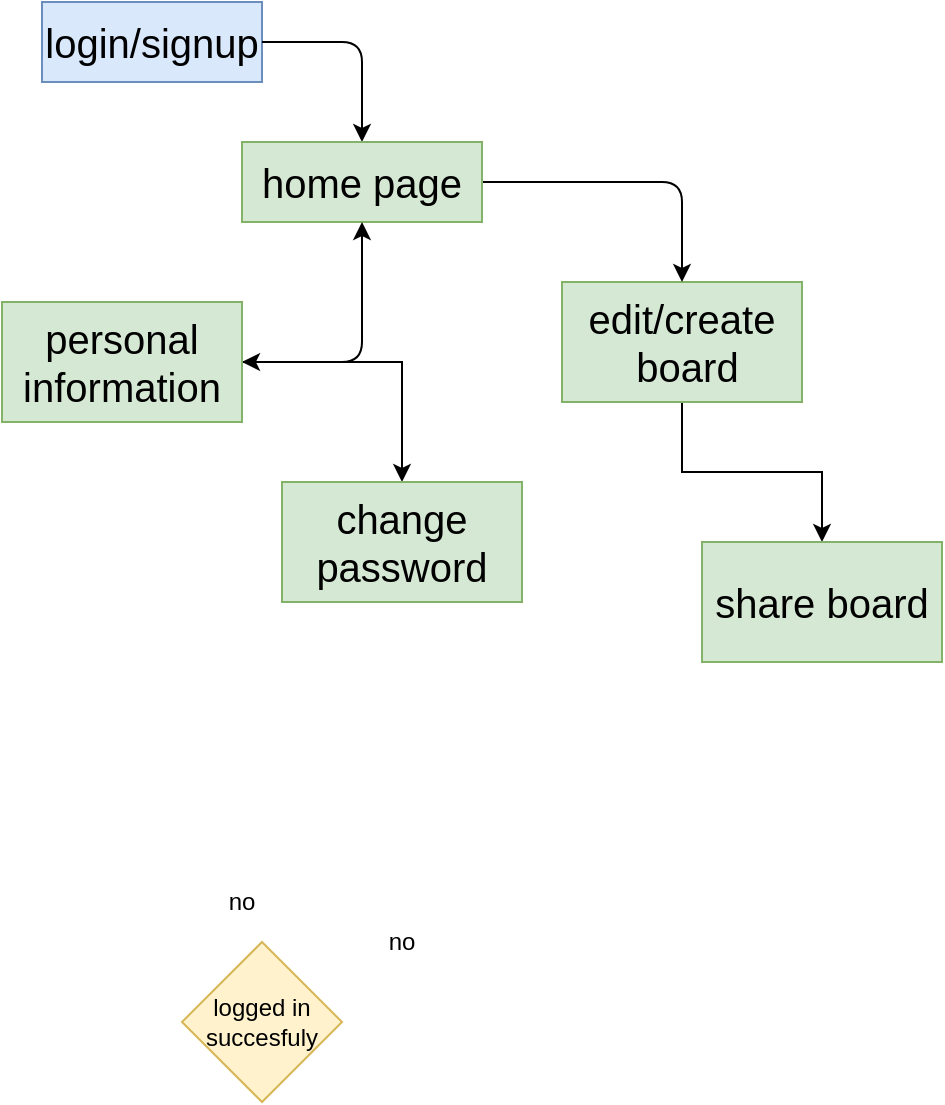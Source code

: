 <mxfile version="11.2.3" type="device" pages="1"><diagram id="BLXsd5ikUo8q3QRTtD0J" name="Page-1"><mxGraphModel dx="1209" dy="652" grid="1" gridSize="10" guides="1" tooltips="1" connect="1" arrows="1" fold="1" page="1" pageScale="1" pageWidth="827" pageHeight="1169" math="0" shadow="0"><root><mxCell id="0"/><mxCell id="1" parent="0"/><mxCell id="OQxGU3OBMRUPPfbKRCsa-1" value="&lt;font style=&quot;font-size: 20px&quot;&gt;login/signup&lt;/font&gt;" style="rounded=0;whiteSpace=wrap;html=1;fillColor=#dae8fc;strokeColor=#6c8ebf;" vertex="1" parent="1"><mxGeometry x="50" y="50" width="110" height="40" as="geometry"/></mxCell><mxCell id="OQxGU3OBMRUPPfbKRCsa-3" value="" style="endArrow=classic;html=1;exitX=1;exitY=0.5;exitDx=0;exitDy=0;entryX=0.5;entryY=0;entryDx=0;entryDy=0;" edge="1" parent="1" source="OQxGU3OBMRUPPfbKRCsa-1" target="OQxGU3OBMRUPPfbKRCsa-6"><mxGeometry width="50" height="50" relative="1" as="geometry"><mxPoint x="170" y="100" as="sourcePoint"/><mxPoint x="210" y="120" as="targetPoint"/><Array as="points"><mxPoint x="210" y="70"/></Array></mxGeometry></mxCell><mxCell id="OQxGU3OBMRUPPfbKRCsa-17" value="" style="edgeStyle=orthogonalEdgeStyle;rounded=0;orthogonalLoop=1;jettySize=auto;html=1;" edge="1" parent="1" source="OQxGU3OBMRUPPfbKRCsa-4" target="OQxGU3OBMRUPPfbKRCsa-16"><mxGeometry relative="1" as="geometry"/></mxCell><mxCell id="OQxGU3OBMRUPPfbKRCsa-4" value="&lt;span style=&quot;font-size: 20px&quot;&gt;edit/create&lt;br&gt;&amp;nbsp;board&lt;/span&gt;" style="rounded=0;whiteSpace=wrap;html=1;fillColor=#d5e8d4;strokeColor=#82b366;" vertex="1" parent="1"><mxGeometry x="310" y="190" width="120" height="60" as="geometry"/></mxCell><mxCell id="OQxGU3OBMRUPPfbKRCsa-16" value="&lt;span style=&quot;font-size: 20px&quot;&gt;share board&lt;/span&gt;" style="rounded=0;whiteSpace=wrap;html=1;fillColor=#d5e8d4;strokeColor=#82b366;" vertex="1" parent="1"><mxGeometry x="380" y="320" width="120" height="60" as="geometry"/></mxCell><mxCell id="OQxGU3OBMRUPPfbKRCsa-5" value="" style="endArrow=classic;html=1;exitX=1;exitY=0.5;exitDx=0;exitDy=0;entryX=0.5;entryY=0;entryDx=0;entryDy=0;" edge="1" parent="1" source="OQxGU3OBMRUPPfbKRCsa-6" target="OQxGU3OBMRUPPfbKRCsa-4"><mxGeometry width="50" height="50" relative="1" as="geometry"><mxPoint x="270" y="160" as="sourcePoint"/><mxPoint x="380" y="190" as="targetPoint"/><Array as="points"><mxPoint x="370" y="140"/></Array></mxGeometry></mxCell><mxCell id="OQxGU3OBMRUPPfbKRCsa-6" value="&lt;font style=&quot;font-size: 20px&quot;&gt;home page&lt;/font&gt;" style="rounded=0;whiteSpace=wrap;html=1;fillColor=#d5e8d4;strokeColor=#82b366;" vertex="1" parent="1"><mxGeometry x="150" y="120" width="120" height="40" as="geometry"/></mxCell><mxCell id="OQxGU3OBMRUPPfbKRCsa-7" value="logged in succesfuly" style="rhombus;whiteSpace=wrap;html=1;fillColor=#fff2cc;strokeColor=#d6b656;" vertex="1" parent="1"><mxGeometry x="120" y="520" width="80" height="80" as="geometry"/></mxCell><mxCell id="OQxGU3OBMRUPPfbKRCsa-9" value="no" style="text;html=1;strokeColor=none;fillColor=none;align=center;verticalAlign=middle;whiteSpace=wrap;rounded=0;" vertex="1" parent="1"><mxGeometry x="130" y="490" width="40" height="20" as="geometry"/></mxCell><mxCell id="OQxGU3OBMRUPPfbKRCsa-10" value="no" style="text;html=1;strokeColor=none;fillColor=none;align=center;verticalAlign=middle;whiteSpace=wrap;rounded=0;" vertex="1" parent="1"><mxGeometry x="210" y="510" width="40" height="20" as="geometry"/></mxCell><mxCell id="OQxGU3OBMRUPPfbKRCsa-11" value="" style="endArrow=classic;startArrow=classic;html=1;entryX=0.5;entryY=1;entryDx=0;entryDy=0;" edge="1" parent="1" target="OQxGU3OBMRUPPfbKRCsa-6"><mxGeometry width="50" height="50" relative="1" as="geometry"><mxPoint x="150" y="230" as="sourcePoint"/><mxPoint x="100" y="520" as="targetPoint"/><Array as="points"><mxPoint x="210" y="230"/></Array></mxGeometry></mxCell><mxCell id="OQxGU3OBMRUPPfbKRCsa-14" value="" style="edgeStyle=orthogonalEdgeStyle;rounded=0;orthogonalLoop=1;jettySize=auto;html=1;exitX=1;exitY=0.5;exitDx=0;exitDy=0;" edge="1" parent="1" source="OQxGU3OBMRUPPfbKRCsa-12" target="OQxGU3OBMRUPPfbKRCsa-13"><mxGeometry relative="1" as="geometry"/></mxCell><mxCell id="OQxGU3OBMRUPPfbKRCsa-12" value="&lt;font style=&quot;font-size: 20px&quot;&gt;personal information&lt;/font&gt;" style="rounded=0;whiteSpace=wrap;html=1;fillColor=#d5e8d4;strokeColor=#82b366;" vertex="1" parent="1"><mxGeometry x="30" y="200" width="120" height="60" as="geometry"/></mxCell><mxCell id="OQxGU3OBMRUPPfbKRCsa-13" value="&lt;font style=&quot;font-size: 20px&quot;&gt;change password&lt;/font&gt;" style="rounded=0;whiteSpace=wrap;html=1;fillColor=#d5e8d4;strokeColor=#82b366;" vertex="1" parent="1"><mxGeometry x="170" y="290" width="120" height="60" as="geometry"/></mxCell></root></mxGraphModel></diagram></mxfile>